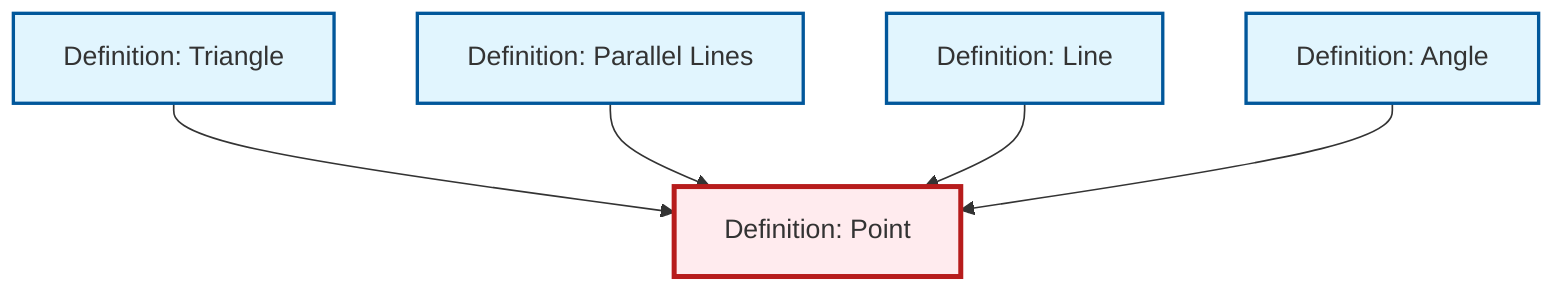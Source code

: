 graph TD
    classDef definition fill:#e1f5fe,stroke:#01579b,stroke-width:2px
    classDef theorem fill:#f3e5f5,stroke:#4a148c,stroke-width:2px
    classDef axiom fill:#fff3e0,stroke:#e65100,stroke-width:2px
    classDef example fill:#e8f5e9,stroke:#1b5e20,stroke-width:2px
    classDef current fill:#ffebee,stroke:#b71c1c,stroke-width:3px
    def-angle["Definition: Angle"]:::definition
    def-line["Definition: Line"]:::definition
    def-point["Definition: Point"]:::definition
    def-triangle["Definition: Triangle"]:::definition
    def-parallel["Definition: Parallel Lines"]:::definition
    def-triangle --> def-point
    def-parallel --> def-point
    def-line --> def-point
    def-angle --> def-point
    class def-point current